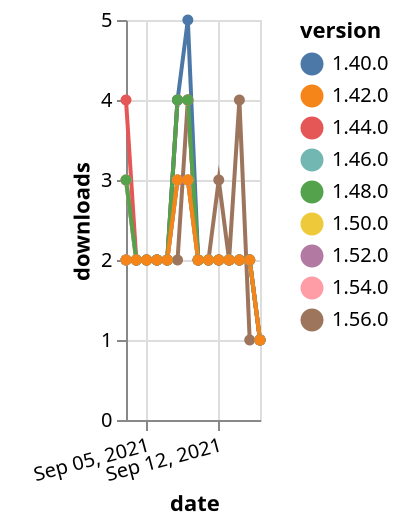 {"$schema": "https://vega.github.io/schema/vega-lite/v5.json", "description": "A simple bar chart with embedded data.", "data": {"values": [{"date": "2021-09-03", "total": 241, "delta": 3, "version": "1.56.0"}, {"date": "2021-09-04", "total": 243, "delta": 2, "version": "1.56.0"}, {"date": "2021-09-05", "total": 245, "delta": 2, "version": "1.56.0"}, {"date": "2021-09-06", "total": 247, "delta": 2, "version": "1.56.0"}, {"date": "2021-09-07", "total": 249, "delta": 2, "version": "1.56.0"}, {"date": "2021-09-08", "total": 251, "delta": 2, "version": "1.56.0"}, {"date": "2021-09-09", "total": 255, "delta": 4, "version": "1.56.0"}, {"date": "2021-09-10", "total": 257, "delta": 2, "version": "1.56.0"}, {"date": "2021-09-11", "total": 259, "delta": 2, "version": "1.56.0"}, {"date": "2021-09-12", "total": 262, "delta": 3, "version": "1.56.0"}, {"date": "2021-09-13", "total": 264, "delta": 2, "version": "1.56.0"}, {"date": "2021-09-14", "total": 268, "delta": 4, "version": "1.56.0"}, {"date": "2021-09-15", "total": 269, "delta": 1, "version": "1.56.0"}, {"date": "2021-09-16", "total": 270, "delta": 1, "version": "1.56.0"}, {"date": "2021-09-03", "total": 737, "delta": 3, "version": "1.54.0"}, {"date": "2021-09-04", "total": 739, "delta": 2, "version": "1.54.0"}, {"date": "2021-09-05", "total": 741, "delta": 2, "version": "1.54.0"}, {"date": "2021-09-06", "total": 743, "delta": 2, "version": "1.54.0"}, {"date": "2021-09-07", "total": 745, "delta": 2, "version": "1.54.0"}, {"date": "2021-09-08", "total": 749, "delta": 4, "version": "1.54.0"}, {"date": "2021-09-09", "total": 753, "delta": 4, "version": "1.54.0"}, {"date": "2021-09-10", "total": 755, "delta": 2, "version": "1.54.0"}, {"date": "2021-09-11", "total": 757, "delta": 2, "version": "1.54.0"}, {"date": "2021-09-12", "total": 759, "delta": 2, "version": "1.54.0"}, {"date": "2021-09-13", "total": 761, "delta": 2, "version": "1.54.0"}, {"date": "2021-09-14", "total": 763, "delta": 2, "version": "1.54.0"}, {"date": "2021-09-15", "total": 765, "delta": 2, "version": "1.54.0"}, {"date": "2021-09-16", "total": 766, "delta": 1, "version": "1.54.0"}, {"date": "2021-09-03", "total": 1472, "delta": 2, "version": "1.50.0"}, {"date": "2021-09-04", "total": 1474, "delta": 2, "version": "1.50.0"}, {"date": "2021-09-05", "total": 1476, "delta": 2, "version": "1.50.0"}, {"date": "2021-09-06", "total": 1478, "delta": 2, "version": "1.50.0"}, {"date": "2021-09-07", "total": 1480, "delta": 2, "version": "1.50.0"}, {"date": "2021-09-08", "total": 1483, "delta": 3, "version": "1.50.0"}, {"date": "2021-09-09", "total": 1486, "delta": 3, "version": "1.50.0"}, {"date": "2021-09-10", "total": 1488, "delta": 2, "version": "1.50.0"}, {"date": "2021-09-11", "total": 1490, "delta": 2, "version": "1.50.0"}, {"date": "2021-09-12", "total": 1492, "delta": 2, "version": "1.50.0"}, {"date": "2021-09-13", "total": 1494, "delta": 2, "version": "1.50.0"}, {"date": "2021-09-14", "total": 1496, "delta": 2, "version": "1.50.0"}, {"date": "2021-09-15", "total": 1498, "delta": 2, "version": "1.50.0"}, {"date": "2021-09-16", "total": 1499, "delta": 1, "version": "1.50.0"}, {"date": "2021-09-03", "total": 2438, "delta": 4, "version": "1.44.0"}, {"date": "2021-09-04", "total": 2440, "delta": 2, "version": "1.44.0"}, {"date": "2021-09-05", "total": 2442, "delta": 2, "version": "1.44.0"}, {"date": "2021-09-06", "total": 2444, "delta": 2, "version": "1.44.0"}, {"date": "2021-09-07", "total": 2446, "delta": 2, "version": "1.44.0"}, {"date": "2021-09-08", "total": 2450, "delta": 4, "version": "1.44.0"}, {"date": "2021-09-09", "total": 2454, "delta": 4, "version": "1.44.0"}, {"date": "2021-09-10", "total": 2456, "delta": 2, "version": "1.44.0"}, {"date": "2021-09-11", "total": 2458, "delta": 2, "version": "1.44.0"}, {"date": "2021-09-12", "total": 2460, "delta": 2, "version": "1.44.0"}, {"date": "2021-09-13", "total": 2462, "delta": 2, "version": "1.44.0"}, {"date": "2021-09-14", "total": 2464, "delta": 2, "version": "1.44.0"}, {"date": "2021-09-15", "total": 2466, "delta": 2, "version": "1.44.0"}, {"date": "2021-09-16", "total": 2467, "delta": 1, "version": "1.44.0"}, {"date": "2021-09-03", "total": 3089, "delta": 2, "version": "1.40.0"}, {"date": "2021-09-04", "total": 3091, "delta": 2, "version": "1.40.0"}, {"date": "2021-09-05", "total": 3093, "delta": 2, "version": "1.40.0"}, {"date": "2021-09-06", "total": 3095, "delta": 2, "version": "1.40.0"}, {"date": "2021-09-07", "total": 3097, "delta": 2, "version": "1.40.0"}, {"date": "2021-09-08", "total": 3101, "delta": 4, "version": "1.40.0"}, {"date": "2021-09-09", "total": 3106, "delta": 5, "version": "1.40.0"}, {"date": "2021-09-10", "total": 3108, "delta": 2, "version": "1.40.0"}, {"date": "2021-09-11", "total": 3110, "delta": 2, "version": "1.40.0"}, {"date": "2021-09-12", "total": 3112, "delta": 2, "version": "1.40.0"}, {"date": "2021-09-13", "total": 3114, "delta": 2, "version": "1.40.0"}, {"date": "2021-09-14", "total": 3116, "delta": 2, "version": "1.40.0"}, {"date": "2021-09-15", "total": 3118, "delta": 2, "version": "1.40.0"}, {"date": "2021-09-16", "total": 3119, "delta": 1, "version": "1.40.0"}, {"date": "2021-09-03", "total": 2040, "delta": 2, "version": "1.46.0"}, {"date": "2021-09-04", "total": 2042, "delta": 2, "version": "1.46.0"}, {"date": "2021-09-05", "total": 2044, "delta": 2, "version": "1.46.0"}, {"date": "2021-09-06", "total": 2046, "delta": 2, "version": "1.46.0"}, {"date": "2021-09-07", "total": 2048, "delta": 2, "version": "1.46.0"}, {"date": "2021-09-08", "total": 2051, "delta": 3, "version": "1.46.0"}, {"date": "2021-09-09", "total": 2054, "delta": 3, "version": "1.46.0"}, {"date": "2021-09-10", "total": 2056, "delta": 2, "version": "1.46.0"}, {"date": "2021-09-11", "total": 2058, "delta": 2, "version": "1.46.0"}, {"date": "2021-09-12", "total": 2060, "delta": 2, "version": "1.46.0"}, {"date": "2021-09-13", "total": 2062, "delta": 2, "version": "1.46.0"}, {"date": "2021-09-14", "total": 2064, "delta": 2, "version": "1.46.0"}, {"date": "2021-09-15", "total": 2066, "delta": 2, "version": "1.46.0"}, {"date": "2021-09-16", "total": 2067, "delta": 1, "version": "1.46.0"}, {"date": "2021-09-03", "total": 1019, "delta": 2, "version": "1.52.0"}, {"date": "2021-09-04", "total": 1021, "delta": 2, "version": "1.52.0"}, {"date": "2021-09-05", "total": 1023, "delta": 2, "version": "1.52.0"}, {"date": "2021-09-06", "total": 1025, "delta": 2, "version": "1.52.0"}, {"date": "2021-09-07", "total": 1027, "delta": 2, "version": "1.52.0"}, {"date": "2021-09-08", "total": 1030, "delta": 3, "version": "1.52.0"}, {"date": "2021-09-09", "total": 1033, "delta": 3, "version": "1.52.0"}, {"date": "2021-09-10", "total": 1035, "delta": 2, "version": "1.52.0"}, {"date": "2021-09-11", "total": 1037, "delta": 2, "version": "1.52.0"}, {"date": "2021-09-12", "total": 1039, "delta": 2, "version": "1.52.0"}, {"date": "2021-09-13", "total": 1041, "delta": 2, "version": "1.52.0"}, {"date": "2021-09-14", "total": 1043, "delta": 2, "version": "1.52.0"}, {"date": "2021-09-15", "total": 1045, "delta": 2, "version": "1.52.0"}, {"date": "2021-09-16", "total": 1046, "delta": 1, "version": "1.52.0"}, {"date": "2021-09-03", "total": 1953, "delta": 3, "version": "1.48.0"}, {"date": "2021-09-04", "total": 1955, "delta": 2, "version": "1.48.0"}, {"date": "2021-09-05", "total": 1957, "delta": 2, "version": "1.48.0"}, {"date": "2021-09-06", "total": 1959, "delta": 2, "version": "1.48.0"}, {"date": "2021-09-07", "total": 1961, "delta": 2, "version": "1.48.0"}, {"date": "2021-09-08", "total": 1965, "delta": 4, "version": "1.48.0"}, {"date": "2021-09-09", "total": 1969, "delta": 4, "version": "1.48.0"}, {"date": "2021-09-10", "total": 1971, "delta": 2, "version": "1.48.0"}, {"date": "2021-09-11", "total": 1973, "delta": 2, "version": "1.48.0"}, {"date": "2021-09-12", "total": 1975, "delta": 2, "version": "1.48.0"}, {"date": "2021-09-13", "total": 1977, "delta": 2, "version": "1.48.0"}, {"date": "2021-09-14", "total": 1979, "delta": 2, "version": "1.48.0"}, {"date": "2021-09-15", "total": 1981, "delta": 2, "version": "1.48.0"}, {"date": "2021-09-16", "total": 1982, "delta": 1, "version": "1.48.0"}, {"date": "2021-09-03", "total": 2576, "delta": 2, "version": "1.42.0"}, {"date": "2021-09-04", "total": 2578, "delta": 2, "version": "1.42.0"}, {"date": "2021-09-05", "total": 2580, "delta": 2, "version": "1.42.0"}, {"date": "2021-09-06", "total": 2582, "delta": 2, "version": "1.42.0"}, {"date": "2021-09-07", "total": 2584, "delta": 2, "version": "1.42.0"}, {"date": "2021-09-08", "total": 2587, "delta": 3, "version": "1.42.0"}, {"date": "2021-09-09", "total": 2590, "delta": 3, "version": "1.42.0"}, {"date": "2021-09-10", "total": 2592, "delta": 2, "version": "1.42.0"}, {"date": "2021-09-11", "total": 2594, "delta": 2, "version": "1.42.0"}, {"date": "2021-09-12", "total": 2596, "delta": 2, "version": "1.42.0"}, {"date": "2021-09-13", "total": 2598, "delta": 2, "version": "1.42.0"}, {"date": "2021-09-14", "total": 2600, "delta": 2, "version": "1.42.0"}, {"date": "2021-09-15", "total": 2602, "delta": 2, "version": "1.42.0"}, {"date": "2021-09-16", "total": 2603, "delta": 1, "version": "1.42.0"}]}, "width": "container", "mark": {"type": "line", "point": {"filled": true}}, "encoding": {"x": {"field": "date", "type": "temporal", "timeUnit": "yearmonthdate", "title": "date", "axis": {"labelAngle": -15}}, "y": {"field": "delta", "type": "quantitative", "title": "downloads"}, "color": {"field": "version", "type": "nominal"}, "tooltip": {"field": "delta"}}}